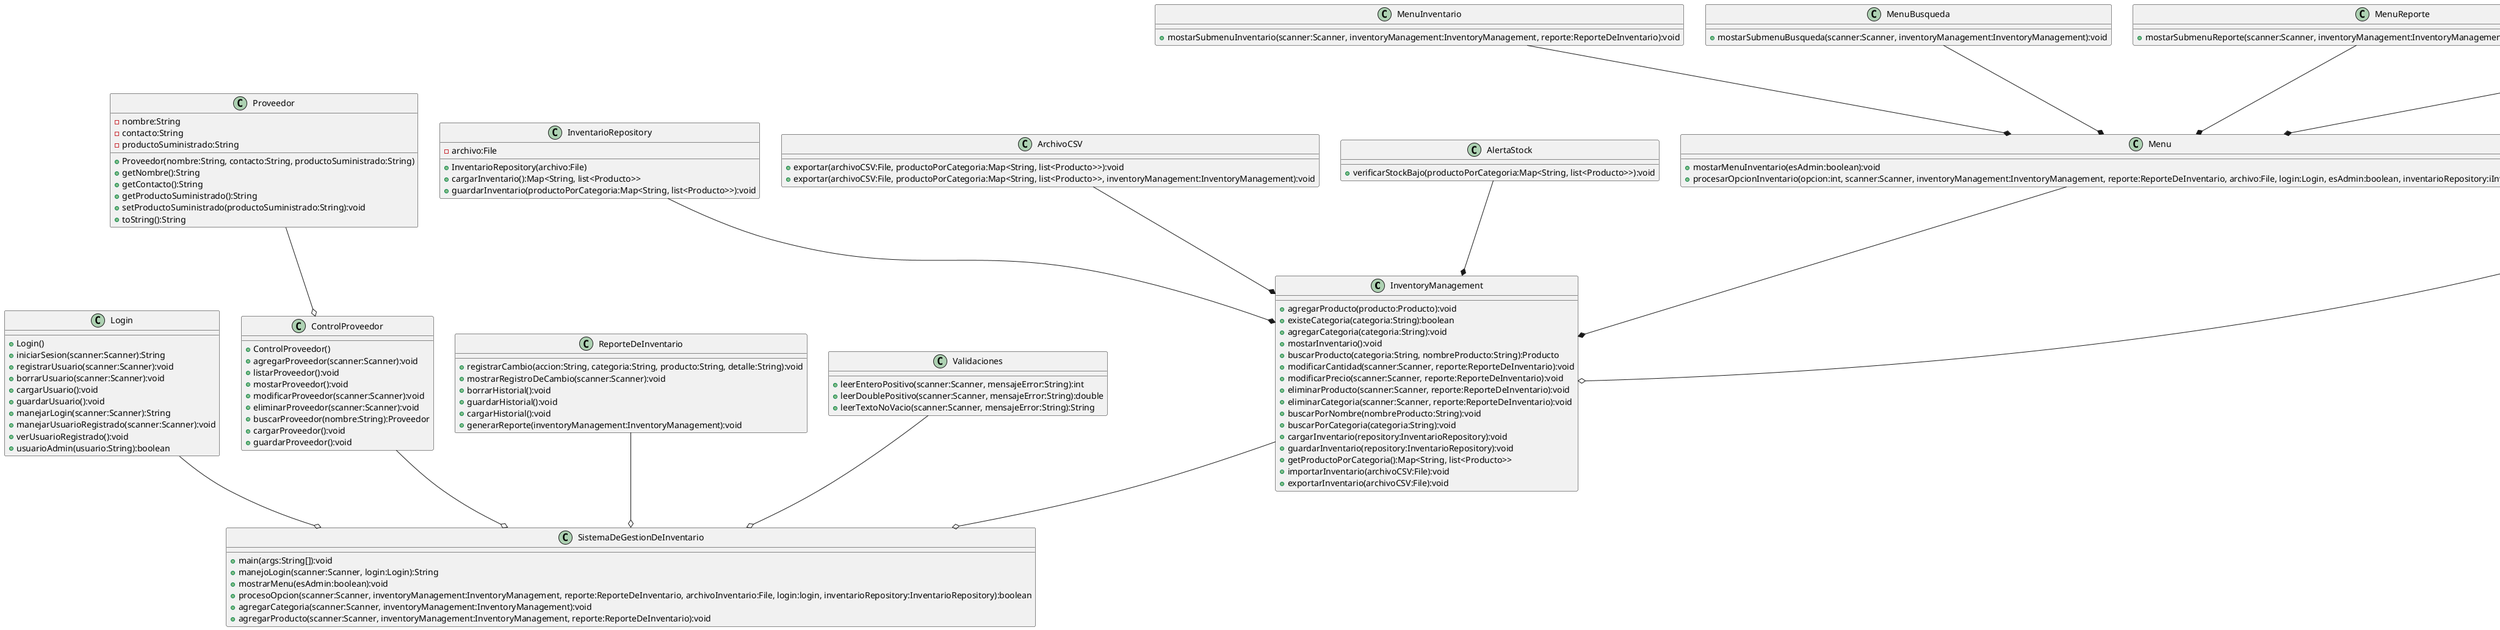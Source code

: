 @startumlclass InventoryManagement{+agregarProducto(producto:Producto):void+existeCategoria(categoria:String):boolean+agregarCategoria(categoria:String):void+mostarInventario():void+buscarProducto(categoria:String, nombreProducto:String):Producto+modificarCantidad(scanner:Scanner, reporte:ReporteDeInventario):void+modificarPrecio(scanner:Scanner, reporte:ReporteDeInventario):void+eliminarProducto(scanner:Scanner, reporte:ReporteDeInventario):void+eliminarCategoria(scanner:Scanner, reporte:ReporteDeInventario):void+buscarPorNombre(nombreProducto:String):void+buscarPorCategoria(categoria:String):void+cargarInventario(repository:InventarioRepository):void+guardarInventario(repository:InventarioRepository):void+getProductoPorCategoria():Map<String, list<Producto>>+importarInventario(archivoCSV:File):void+exportarInventario(archivoCSV:File):void}class InventarioRepository{-archivo:File+InventarioRepository(archivo:File)+cargarInventario():Map<String, list<Producto>>+guardarInventario(productoPorCategoria:Map<String, list<Producto>>):void}class ArchivoCSV{+exportar(archivoCSV:File, productoPorCategoria:Map<String, list<Producto>>):void+exportar(archivoCSV:File, productoPorCategoria:Map<String, list<Producto>>, inventoryManagement:InventoryManagement):void}class AlertaStock{+verificarStockBajo(productoPorCategoria:Map<String, list<Producto>>):void}class Login{+Login()+iniciarSesion(scanner:Scanner):String+registrarUsuario(scanner:Scanner):void+borrarUsuario(scanner:Scanner):void+cargarUsuario():void+guardarUsuario():void+manejarLogin(scanner:Scanner):String+manejarUsuarioRegistrado(scanner:Scanner):void+verUsuarioRegistrado():void+usuarioAdmin(usuario:String):boolean}class Menu {+mostarMenuInventario(esAdmin:boolean):void+procesarOpcionInventario(opcion:int, scanner:Scanner, inventoryManagement:InventoryManagement, reporte:ReporteDeInventario, archivo:File, login:Login, esAdmin:boolean, inventarioRepository:iInventarioRepository ):boolean}class MenuInventario {+mostarSubmenuInventario(scanner:Scanner, inventoryManagement:InventoryManagement, reporte:ReporteDeInventario):void}class MenuBusqueda {+mostarSubmenuBusqueda(scanner:Scanner, inventoryManagement:InventoryManagement):void}class MenuReporte {+mostarSubmenuReporte(scanner:Scanner, inventoryManagement:InventoryManagement, reporte:ReporteDeInventario):void}class MenuProveedor {+mostarSubmenuProveedor(scanner:Scanner, controlProveedor:ControlProveedor):void}class Proveedor{-nombre:String-contacto:String-productoSuministrado:String+Proveedor(nombre:String, contacto:String, productoSuministrado:String)+getNombre():String+getContacto():String+getProductoSuministrado():String+setProductoSuministrado(productoSuministrado:String):void+toString():String}class ControlProveedor{+ControlProveedor()+agregarProveedor(scanner:Scanner):void+listarProveedor():void+mostarProveedor():void+modificarProveedor(scanner:Scanner):void+eliminarProveedor(scanner:Scanner):void+buscarProveedor(nombre:String):Proveedor+cargarProveedor():void+guardarProveedor():void}class ReporteDeInventario {+registrarCambio(accion:String, categoria:String, producto:String, detalle:String):void+mostrarRegistroDeCambio(scanner:Scanner):void+borrarHistorial():void+guardarHistorial():void+cargarHistorial():void+generarReporte(inventoryManagement:InventoryManagement):void}class Validaciones{+leerEnteroPositivo(scanner:Scanner, mensajeError:String):int+leerDoublePositivo(scanner:Scanner, mensajeError:String):double +leerTextoNoVacio(scanner:Scanner, mensajeError:String):String}class SistemaDeGestionDeInventario {+main(args:String[]):void+manejoLogin(scanner:Scanner, login:Login):String+mostrarMenu(esAdmin:boolean):void+procesoOpcion(scanner:Scanner, inventoryManagement:InventoryManagement, reporte:ReporteDeInventario, archivoInventario:File, login:login, inventarioRepository:InventarioRepository):boolean+agregarCategoria(scanner:Scanner, inventoryManagement:InventoryManagement):void+agregarProducto(scanner:Scanner, inventoryManagement:InventoryManagement, reporte:ReporteDeInventario):void}class Producto{-nombre:String-categoria:String-cantidad:int-precio:double+Producto(nombre:String, categoria:String, cantidad:int, precio:double)+getNombre():String+getCategoria():String+getCantidad():int+getPrecio():double+setCantidad(cantidad int):void+setPrecio(precio:double):void}InventoryManagement --o SistemaDeGestionDeInventarioLogin --o SistemaDeGestionDeInventarioValidaciones --o SistemaDeGestionDeInventarioReporteDeInventario --o SistemaDeGestionDeInventarioMenuProveedor --* MenuMenuReporte --* MenuMenuBusqueda --* MenuMenuInventario --* MenuInventarioRepository --* InventoryManagementArchivoCSV --* InventoryManagementMenu --* InventoryManagementAlertaStock --* InventoryManagementProveedor --o ControlProveedorControlProveedor --o SistemaDeGestionDeInventarioProducto --o InventoryManagement@enduml